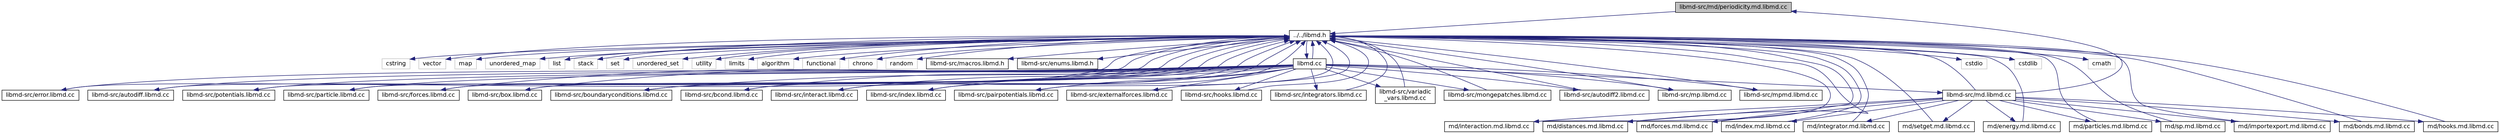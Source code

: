 digraph "libmd-src/md/periodicity.md.libmd.cc"
{
 // INTERACTIVE_SVG=YES
 // LATEX_PDF_SIZE
  bgcolor="transparent";
  edge [fontname="Helvetica",fontsize="12",labelfontname="Helvetica",labelfontsize="12"];
  node [fontname="Helvetica",fontsize="12",shape=record];
  Node1 [label="libmd-src/md/periodicity.md.libmd.cc",height=0.2,width=0.4,color="black", fillcolor="grey75", style="filled", fontcolor="black",tooltip=" "];
  Node1 -> Node2 [color="midnightblue",fontsize="12",style="solid",fontname="Helvetica"];
  Node2 [label="../../libmd.h",height=0.2,width=0.4,color="black",URL="$libmd_8h.html",tooltip=" "];
  Node2 -> Node3 [color="midnightblue",fontsize="12",style="solid",fontname="Helvetica"];
  Node3 [label="cstdio",height=0.2,width=0.4,color="grey75",tooltip=" "];
  Node2 -> Node4 [color="midnightblue",fontsize="12",style="solid",fontname="Helvetica"];
  Node4 [label="cstdlib",height=0.2,width=0.4,color="grey75",tooltip=" "];
  Node2 -> Node5 [color="midnightblue",fontsize="12",style="solid",fontname="Helvetica"];
  Node5 [label="cmath",height=0.2,width=0.4,color="grey75",tooltip=" "];
  Node2 -> Node6 [color="midnightblue",fontsize="12",style="solid",fontname="Helvetica"];
  Node6 [label="cstring",height=0.2,width=0.4,color="grey75",tooltip=" "];
  Node2 -> Node7 [color="midnightblue",fontsize="12",style="solid",fontname="Helvetica"];
  Node7 [label="vector",height=0.2,width=0.4,color="grey75",tooltip=" "];
  Node2 -> Node8 [color="midnightblue",fontsize="12",style="solid",fontname="Helvetica"];
  Node8 [label="map",height=0.2,width=0.4,color="grey75",tooltip=" "];
  Node2 -> Node9 [color="midnightblue",fontsize="12",style="solid",fontname="Helvetica"];
  Node9 [label="unordered_map",height=0.2,width=0.4,color="grey75",tooltip=" "];
  Node2 -> Node10 [color="midnightblue",fontsize="12",style="solid",fontname="Helvetica"];
  Node10 [label="list",height=0.2,width=0.4,color="grey75",tooltip=" "];
  Node2 -> Node11 [color="midnightblue",fontsize="12",style="solid",fontname="Helvetica"];
  Node11 [label="stack",height=0.2,width=0.4,color="grey75",tooltip=" "];
  Node2 -> Node12 [color="midnightblue",fontsize="12",style="solid",fontname="Helvetica"];
  Node12 [label="set",height=0.2,width=0.4,color="grey75",tooltip=" "];
  Node2 -> Node13 [color="midnightblue",fontsize="12",style="solid",fontname="Helvetica"];
  Node13 [label="unordered_set",height=0.2,width=0.4,color="grey75",tooltip=" "];
  Node2 -> Node14 [color="midnightblue",fontsize="12",style="solid",fontname="Helvetica"];
  Node14 [label="utility",height=0.2,width=0.4,color="grey75",tooltip=" "];
  Node2 -> Node15 [color="midnightblue",fontsize="12",style="solid",fontname="Helvetica"];
  Node15 [label="limits",height=0.2,width=0.4,color="grey75",tooltip=" "];
  Node2 -> Node16 [color="midnightblue",fontsize="12",style="solid",fontname="Helvetica"];
  Node16 [label="algorithm",height=0.2,width=0.4,color="grey75",tooltip=" "];
  Node2 -> Node17 [color="midnightblue",fontsize="12",style="solid",fontname="Helvetica"];
  Node17 [label="functional",height=0.2,width=0.4,color="grey75",tooltip=" "];
  Node2 -> Node18 [color="midnightblue",fontsize="12",style="solid",fontname="Helvetica"];
  Node18 [label="chrono",height=0.2,width=0.4,color="grey75",tooltip=" "];
  Node2 -> Node19 [color="midnightblue",fontsize="12",style="solid",fontname="Helvetica"];
  Node19 [label="random",height=0.2,width=0.4,color="grey75",tooltip=" "];
  Node2 -> Node20 [color="midnightblue",fontsize="12",style="solid",fontname="Helvetica"];
  Node20 [label="libmd-src/macros.libmd.h",height=0.2,width=0.4,color="black",URL="$macros_8libmd_8h.html",tooltip=" "];
  Node2 -> Node21 [color="midnightblue",fontsize="12",style="solid",fontname="Helvetica"];
  Node21 [label="libmd-src/enums.libmd.h",height=0.2,width=0.4,color="black",URL="$enums_8libmd_8h.html",tooltip=" "];
  Node2 -> Node22 [color="midnightblue",fontsize="12",style="solid",fontname="Helvetica"];
  Node22 [label="libmd.cc",height=0.2,width=0.4,color="black",URL="$libmd_8cc.html",tooltip=" "];
  Node22 -> Node2 [color="midnightblue",fontsize="12",style="solid",fontname="Helvetica"];
  Node22 -> Node23 [color="midnightblue",fontsize="12",style="solid",fontname="Helvetica"];
  Node23 [label="libmd-src/error.libmd.cc",height=0.2,width=0.4,color="black",URL="$error_8libmd_8cc.html",tooltip=" "];
  Node23 -> Node2 [color="midnightblue",fontsize="12",style="solid",fontname="Helvetica"];
  Node22 -> Node24 [color="midnightblue",fontsize="12",style="solid",fontname="Helvetica"];
  Node24 [label="libmd-src/autodiff.libmd.cc",height=0.2,width=0.4,color="black",URL="$autodiff_8libmd_8cc.html",tooltip=" "];
  Node24 -> Node2 [color="midnightblue",fontsize="12",style="solid",fontname="Helvetica"];
  Node22 -> Node25 [color="midnightblue",fontsize="12",style="solid",fontname="Helvetica"];
  Node25 [label="libmd-src/potentials.libmd.cc",height=0.2,width=0.4,color="black",URL="$potentials_8libmd_8cc.html",tooltip=" "];
  Node25 -> Node2 [color="midnightblue",fontsize="12",style="solid",fontname="Helvetica"];
  Node22 -> Node26 [color="midnightblue",fontsize="12",style="solid",fontname="Helvetica"];
  Node26 [label="libmd-src/particle.libmd.cc",height=0.2,width=0.4,color="black",URL="$particle_8libmd_8cc.html",tooltip=" "];
  Node26 -> Node2 [color="midnightblue",fontsize="12",style="solid",fontname="Helvetica"];
  Node22 -> Node27 [color="midnightblue",fontsize="12",style="solid",fontname="Helvetica"];
  Node27 [label="libmd-src/forces.libmd.cc",height=0.2,width=0.4,color="black",URL="$forces_8libmd_8cc.html",tooltip=" "];
  Node27 -> Node2 [color="midnightblue",fontsize="12",style="solid",fontname="Helvetica"];
  Node22 -> Node28 [color="midnightblue",fontsize="12",style="solid",fontname="Helvetica"];
  Node28 [label="libmd-src/box.libmd.cc",height=0.2,width=0.4,color="black",URL="$box_8libmd_8cc.html",tooltip=" "];
  Node28 -> Node2 [color="midnightblue",fontsize="12",style="solid",fontname="Helvetica"];
  Node22 -> Node29 [color="midnightblue",fontsize="12",style="solid",fontname="Helvetica"];
  Node29 [label="libmd-src/boundaryconditions.libmd.cc",height=0.2,width=0.4,color="black",URL="$boundaryconditions_8libmd_8cc.html",tooltip=" "];
  Node29 -> Node2 [color="midnightblue",fontsize="12",style="solid",fontname="Helvetica"];
  Node22 -> Node30 [color="midnightblue",fontsize="12",style="solid",fontname="Helvetica"];
  Node30 [label="libmd-src/bcond.libmd.cc",height=0.2,width=0.4,color="black",URL="$bcond_8libmd_8cc.html",tooltip=" "];
  Node30 -> Node2 [color="midnightblue",fontsize="12",style="solid",fontname="Helvetica"];
  Node22 -> Node31 [color="midnightblue",fontsize="12",style="solid",fontname="Helvetica"];
  Node31 [label="libmd-src/interact.libmd.cc",height=0.2,width=0.4,color="black",URL="$interact_8libmd_8cc.html",tooltip=" "];
  Node31 -> Node2 [color="midnightblue",fontsize="12",style="solid",fontname="Helvetica"];
  Node22 -> Node32 [color="midnightblue",fontsize="12",style="solid",fontname="Helvetica"];
  Node32 [label="libmd-src/index.libmd.cc",height=0.2,width=0.4,color="black",URL="$index_8libmd_8cc.html",tooltip=" "];
  Node32 -> Node2 [color="midnightblue",fontsize="12",style="solid",fontname="Helvetica"];
  Node22 -> Node33 [color="midnightblue",fontsize="12",style="solid",fontname="Helvetica"];
  Node33 [label="libmd-src/pairpotentials.libmd.cc",height=0.2,width=0.4,color="black",URL="$pairpotentials_8libmd_8cc.html",tooltip=" "];
  Node33 -> Node2 [color="midnightblue",fontsize="12",style="solid",fontname="Helvetica"];
  Node22 -> Node34 [color="midnightblue",fontsize="12",style="solid",fontname="Helvetica"];
  Node34 [label="libmd-src/externalforces.libmd.cc",height=0.2,width=0.4,color="black",URL="$externalforces_8libmd_8cc.html",tooltip=" "];
  Node34 -> Node2 [color="midnightblue",fontsize="12",style="solid",fontname="Helvetica"];
  Node22 -> Node35 [color="midnightblue",fontsize="12",style="solid",fontname="Helvetica"];
  Node35 [label="libmd-src/hooks.libmd.cc",height=0.2,width=0.4,color="black",URL="$hooks_8libmd_8cc.html",tooltip=" "];
  Node35 -> Node2 [color="midnightblue",fontsize="12",style="solid",fontname="Helvetica"];
  Node22 -> Node36 [color="midnightblue",fontsize="12",style="solid",fontname="Helvetica"];
  Node36 [label="libmd-src/integrators.libmd.cc",height=0.2,width=0.4,color="black",URL="$integrators_8libmd_8cc.html",tooltip=" "];
  Node36 -> Node2 [color="midnightblue",fontsize="12",style="solid",fontname="Helvetica"];
  Node22 -> Node37 [color="midnightblue",fontsize="12",style="solid",fontname="Helvetica"];
  Node37 [label="libmd-src/variadic\l_vars.libmd.cc",height=0.2,width=0.4,color="black",URL="$variadic__vars_8libmd_8cc.html",tooltip=" "];
  Node37 -> Node2 [color="midnightblue",fontsize="12",style="solid",fontname="Helvetica"];
  Node22 -> Node38 [color="midnightblue",fontsize="12",style="solid",fontname="Helvetica"];
  Node38 [label="libmd-src/md.libmd.cc",height=0.2,width=0.4,color="black",URL="$md_8libmd_8cc.html",tooltip=" "];
  Node38 -> Node2 [color="midnightblue",fontsize="12",style="solid",fontname="Helvetica"];
  Node38 -> Node39 [color="midnightblue",fontsize="12",style="solid",fontname="Helvetica"];
  Node39 [label="md/interaction.md.libmd.cc",height=0.2,width=0.4,color="black",URL="$interaction_8md_8libmd_8cc.html",tooltip=" "];
  Node39 -> Node2 [color="midnightblue",fontsize="12",style="solid",fontname="Helvetica"];
  Node38 -> Node40 [color="midnightblue",fontsize="12",style="solid",fontname="Helvetica"];
  Node40 [label="md/distances.md.libmd.cc",height=0.2,width=0.4,color="black",URL="$distances_8md_8libmd_8cc.html",tooltip=" "];
  Node40 -> Node2 [color="midnightblue",fontsize="12",style="solid",fontname="Helvetica"];
  Node38 -> Node41 [color="midnightblue",fontsize="12",style="solid",fontname="Helvetica"];
  Node41 [label="md/forces.md.libmd.cc",height=0.2,width=0.4,color="black",URL="$forces_8md_8libmd_8cc.html",tooltip=" "];
  Node41 -> Node2 [color="midnightblue",fontsize="12",style="solid",fontname="Helvetica"];
  Node38 -> Node42 [color="midnightblue",fontsize="12",style="solid",fontname="Helvetica"];
  Node42 [label="md/index.md.libmd.cc",height=0.2,width=0.4,color="black",URL="$index_8md_8libmd_8cc.html",tooltip=" "];
  Node42 -> Node2 [color="midnightblue",fontsize="12",style="solid",fontname="Helvetica"];
  Node38 -> Node1 [color="midnightblue",fontsize="12",style="solid",fontname="Helvetica"];
  Node38 -> Node43 [color="midnightblue",fontsize="12",style="solid",fontname="Helvetica"];
  Node43 [label="md/integrator.md.libmd.cc",height=0.2,width=0.4,color="black",URL="$integrator_8md_8libmd_8cc.html",tooltip=" "];
  Node43 -> Node2 [color="midnightblue",fontsize="12",style="solid",fontname="Helvetica"];
  Node38 -> Node44 [color="midnightblue",fontsize="12",style="solid",fontname="Helvetica"];
  Node44 [label="md/setget.md.libmd.cc",height=0.2,width=0.4,color="black",URL="$setget_8md_8libmd_8cc.html",tooltip=" "];
  Node44 -> Node2 [color="midnightblue",fontsize="12",style="solid",fontname="Helvetica"];
  Node38 -> Node45 [color="midnightblue",fontsize="12",style="solid",fontname="Helvetica"];
  Node45 [label="md/energy.md.libmd.cc",height=0.2,width=0.4,color="black",URL="$energy_8md_8libmd_8cc.html",tooltip=" "];
  Node45 -> Node2 [color="midnightblue",fontsize="12",style="solid",fontname="Helvetica"];
  Node38 -> Node46 [color="midnightblue",fontsize="12",style="solid",fontname="Helvetica"];
  Node46 [label="md/particles.md.libmd.cc",height=0.2,width=0.4,color="black",URL="$particles_8md_8libmd_8cc.html",tooltip=" "];
  Node46 -> Node2 [color="midnightblue",fontsize="12",style="solid",fontname="Helvetica"];
  Node38 -> Node47 [color="midnightblue",fontsize="12",style="solid",fontname="Helvetica"];
  Node47 [label="md/sp.md.libmd.cc",height=0.2,width=0.4,color="black",URL="$sp_8md_8libmd_8cc.html",tooltip=" "];
  Node47 -> Node2 [color="midnightblue",fontsize="12",style="solid",fontname="Helvetica"];
  Node38 -> Node48 [color="midnightblue",fontsize="12",style="solid",fontname="Helvetica"];
  Node48 [label="md/importexport.md.libmd.cc",height=0.2,width=0.4,color="black",URL="$importexport_8md_8libmd_8cc.html",tooltip=" "];
  Node48 -> Node2 [color="midnightblue",fontsize="12",style="solid",fontname="Helvetica"];
  Node38 -> Node49 [color="midnightblue",fontsize="12",style="solid",fontname="Helvetica"];
  Node49 [label="md/bonds.md.libmd.cc",height=0.2,width=0.4,color="black",URL="$bonds_8md_8libmd_8cc.html",tooltip=" "];
  Node49 -> Node2 [color="midnightblue",fontsize="12",style="solid",fontname="Helvetica"];
  Node38 -> Node50 [color="midnightblue",fontsize="12",style="solid",fontname="Helvetica"];
  Node50 [label="md/hooks.md.libmd.cc",height=0.2,width=0.4,color="black",URL="$hooks_8md_8libmd_8cc.html",tooltip=" "];
  Node50 -> Node2 [color="midnightblue",fontsize="12",style="solid",fontname="Helvetica"];
  Node22 -> Node51 [color="midnightblue",fontsize="12",style="solid",fontname="Helvetica"];
  Node51 [label="libmd-src/mongepatches.libmd.cc",height=0.2,width=0.4,color="black",URL="$mongepatches_8libmd_8cc.html",tooltip=" "];
  Node51 -> Node2 [color="midnightblue",fontsize="12",style="solid",fontname="Helvetica"];
  Node22 -> Node52 [color="midnightblue",fontsize="12",style="solid",fontname="Helvetica"];
  Node52 [label="libmd-src/autodiff2.libmd.cc",height=0.2,width=0.4,color="black",URL="$autodiff2_8libmd_8cc.html",tooltip=" "];
  Node52 -> Node2 [color="midnightblue",fontsize="12",style="solid",fontname="Helvetica"];
  Node22 -> Node53 [color="midnightblue",fontsize="12",style="solid",fontname="Helvetica"];
  Node53 [label="libmd-src/mp.libmd.cc",height=0.2,width=0.4,color="black",URL="$mp_8libmd_8cc.html",tooltip=" "];
  Node53 -> Node2 [color="midnightblue",fontsize="12",style="solid",fontname="Helvetica"];
  Node22 -> Node54 [color="midnightblue",fontsize="12",style="solid",fontname="Helvetica"];
  Node54 [label="libmd-src/mpmd.libmd.cc",height=0.2,width=0.4,color="black",URL="$mpmd_8libmd_8cc.html",tooltip=" "];
  Node54 -> Node2 [color="midnightblue",fontsize="12",style="solid",fontname="Helvetica"];
}
